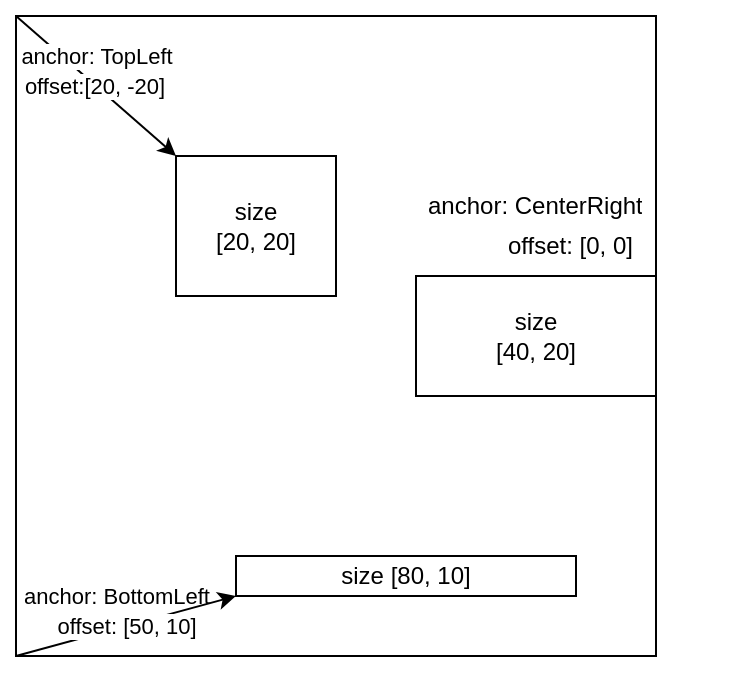 <mxfile version="22.0.3" type="device">
  <diagram name="Page-1" id="LZ45jqd1-jbfebhhIW5r">
    <mxGraphModel dx="707" dy="455" grid="1" gridSize="10" guides="1" tooltips="1" connect="1" arrows="1" fold="1" page="1" pageScale="1" pageWidth="850" pageHeight="1100" math="0" shadow="0">
      <root>
        <mxCell id="0" />
        <mxCell id="1" parent="0" />
        <mxCell id="HttfkzUTFuGRshD1XFpf-3" value="" style="rounded=0;whiteSpace=wrap;html=1;" parent="1" vertex="1">
          <mxGeometry x="200" y="40" width="320" height="320" as="geometry" />
        </mxCell>
        <mxCell id="HttfkzUTFuGRshD1XFpf-5" value="size&lt;br&gt;[20, 20]" style="rounded=0;whiteSpace=wrap;html=1;" parent="1" vertex="1">
          <mxGeometry x="280" y="110" width="80" height="70" as="geometry" />
        </mxCell>
        <mxCell id="HttfkzUTFuGRshD1XFpf-8" value="" style="endArrow=classic;html=1;rounded=0;exitX=0;exitY=0;exitDx=0;exitDy=0;entryX=0;entryY=0;entryDx=0;entryDy=0;" parent="1" source="HttfkzUTFuGRshD1XFpf-3" target="HttfkzUTFuGRshD1XFpf-5" edge="1">
          <mxGeometry width="50" height="50" relative="1" as="geometry">
            <mxPoint x="350" y="170" as="sourcePoint" />
            <mxPoint x="400" y="120" as="targetPoint" />
          </mxGeometry>
        </mxCell>
        <mxCell id="HttfkzUTFuGRshD1XFpf-9" value="offset:[20, -20]" style="edgeLabel;html=1;align=center;verticalAlign=middle;resizable=0;points=[];" parent="HttfkzUTFuGRshD1XFpf-8" vertex="1" connectable="0">
          <mxGeometry x="-0.025" y="-1" relative="1" as="geometry">
            <mxPoint as="offset" />
          </mxGeometry>
        </mxCell>
        <mxCell id="HttfkzUTFuGRshD1XFpf-11" value="anchor: BottomLeft" style="edgeLabel;html=1;align=center;verticalAlign=middle;resizable=0;points=[];" parent="HttfkzUTFuGRshD1XFpf-8" vertex="1" connectable="0">
          <mxGeometry x="-0.454" relative="1" as="geometry">
            <mxPoint x="28" y="271" as="offset" />
          </mxGeometry>
        </mxCell>
        <mxCell id="HttfkzUTFuGRshD1XFpf-13" value="" style="endArrow=classic;html=1;rounded=0;exitX=1;exitY=0.5;exitDx=0;exitDy=0;entryX=1;entryY=0.5;entryDx=0;entryDy=0;" parent="1" source="HttfkzUTFuGRshD1XFpf-3" target="HttfkzUTFuGRshD1XFpf-15" edge="1">
          <mxGeometry width="50" height="50" relative="1" as="geometry">
            <mxPoint x="350" y="210" as="sourcePoint" />
            <mxPoint x="465" y="200" as="targetPoint" />
          </mxGeometry>
        </mxCell>
        <mxCell id="HttfkzUTFuGRshD1XFpf-15" value="size&lt;br&gt;[40, 20]" style="rounded=0;whiteSpace=wrap;html=1;" parent="1" vertex="1">
          <mxGeometry x="400" y="170" width="120" height="60" as="geometry" />
        </mxCell>
        <mxCell id="HttfkzUTFuGRshD1XFpf-16" value="anchor: CenterRight" style="text;strokeColor=none;fillColor=none;align=left;verticalAlign=middle;spacingLeft=4;spacingRight=4;overflow=hidden;points=[[0,0.5],[1,0.5]];portConstraint=eastwest;rotatable=0;whiteSpace=wrap;html=1;" parent="1" vertex="1">
          <mxGeometry x="400" y="120" width="120" height="30" as="geometry" />
        </mxCell>
        <mxCell id="HttfkzUTFuGRshD1XFpf-17" value="size [80, 10]" style="rounded=0;whiteSpace=wrap;html=1;" parent="1" vertex="1">
          <mxGeometry x="310" y="310" width="170" height="20" as="geometry" />
        </mxCell>
        <mxCell id="HttfkzUTFuGRshD1XFpf-18" value="offset: [50, 10]" style="endArrow=classic;html=1;rounded=0;exitX=0;exitY=1;exitDx=0;exitDy=0;entryX=0;entryY=1;entryDx=0;entryDy=0;" parent="1" source="HttfkzUTFuGRshD1XFpf-3" target="HttfkzUTFuGRshD1XFpf-17" edge="1">
          <mxGeometry width="50" height="50" relative="1" as="geometry">
            <mxPoint x="330" y="260" as="sourcePoint" />
            <mxPoint x="380" y="210" as="targetPoint" />
          </mxGeometry>
        </mxCell>
        <mxCell id="HttfkzUTFuGRshD1XFpf-19" value="anchor: TopLeft" style="edgeLabel;html=1;align=center;verticalAlign=middle;resizable=0;points=[];" parent="1" vertex="1" connectable="0">
          <mxGeometry x="239.995" y="60.002" as="geometry" />
        </mxCell>
        <mxCell id="HttfkzUTFuGRshD1XFpf-20" value="offset: [0, 0]" style="text;strokeColor=none;fillColor=none;align=left;verticalAlign=middle;spacingLeft=4;spacingRight=4;overflow=hidden;points=[[0,0.5],[1,0.5]];portConstraint=eastwest;rotatable=0;whiteSpace=wrap;html=1;" parent="1" vertex="1">
          <mxGeometry x="440" y="140" width="120" height="30" as="geometry" />
        </mxCell>
      </root>
    </mxGraphModel>
  </diagram>
</mxfile>
